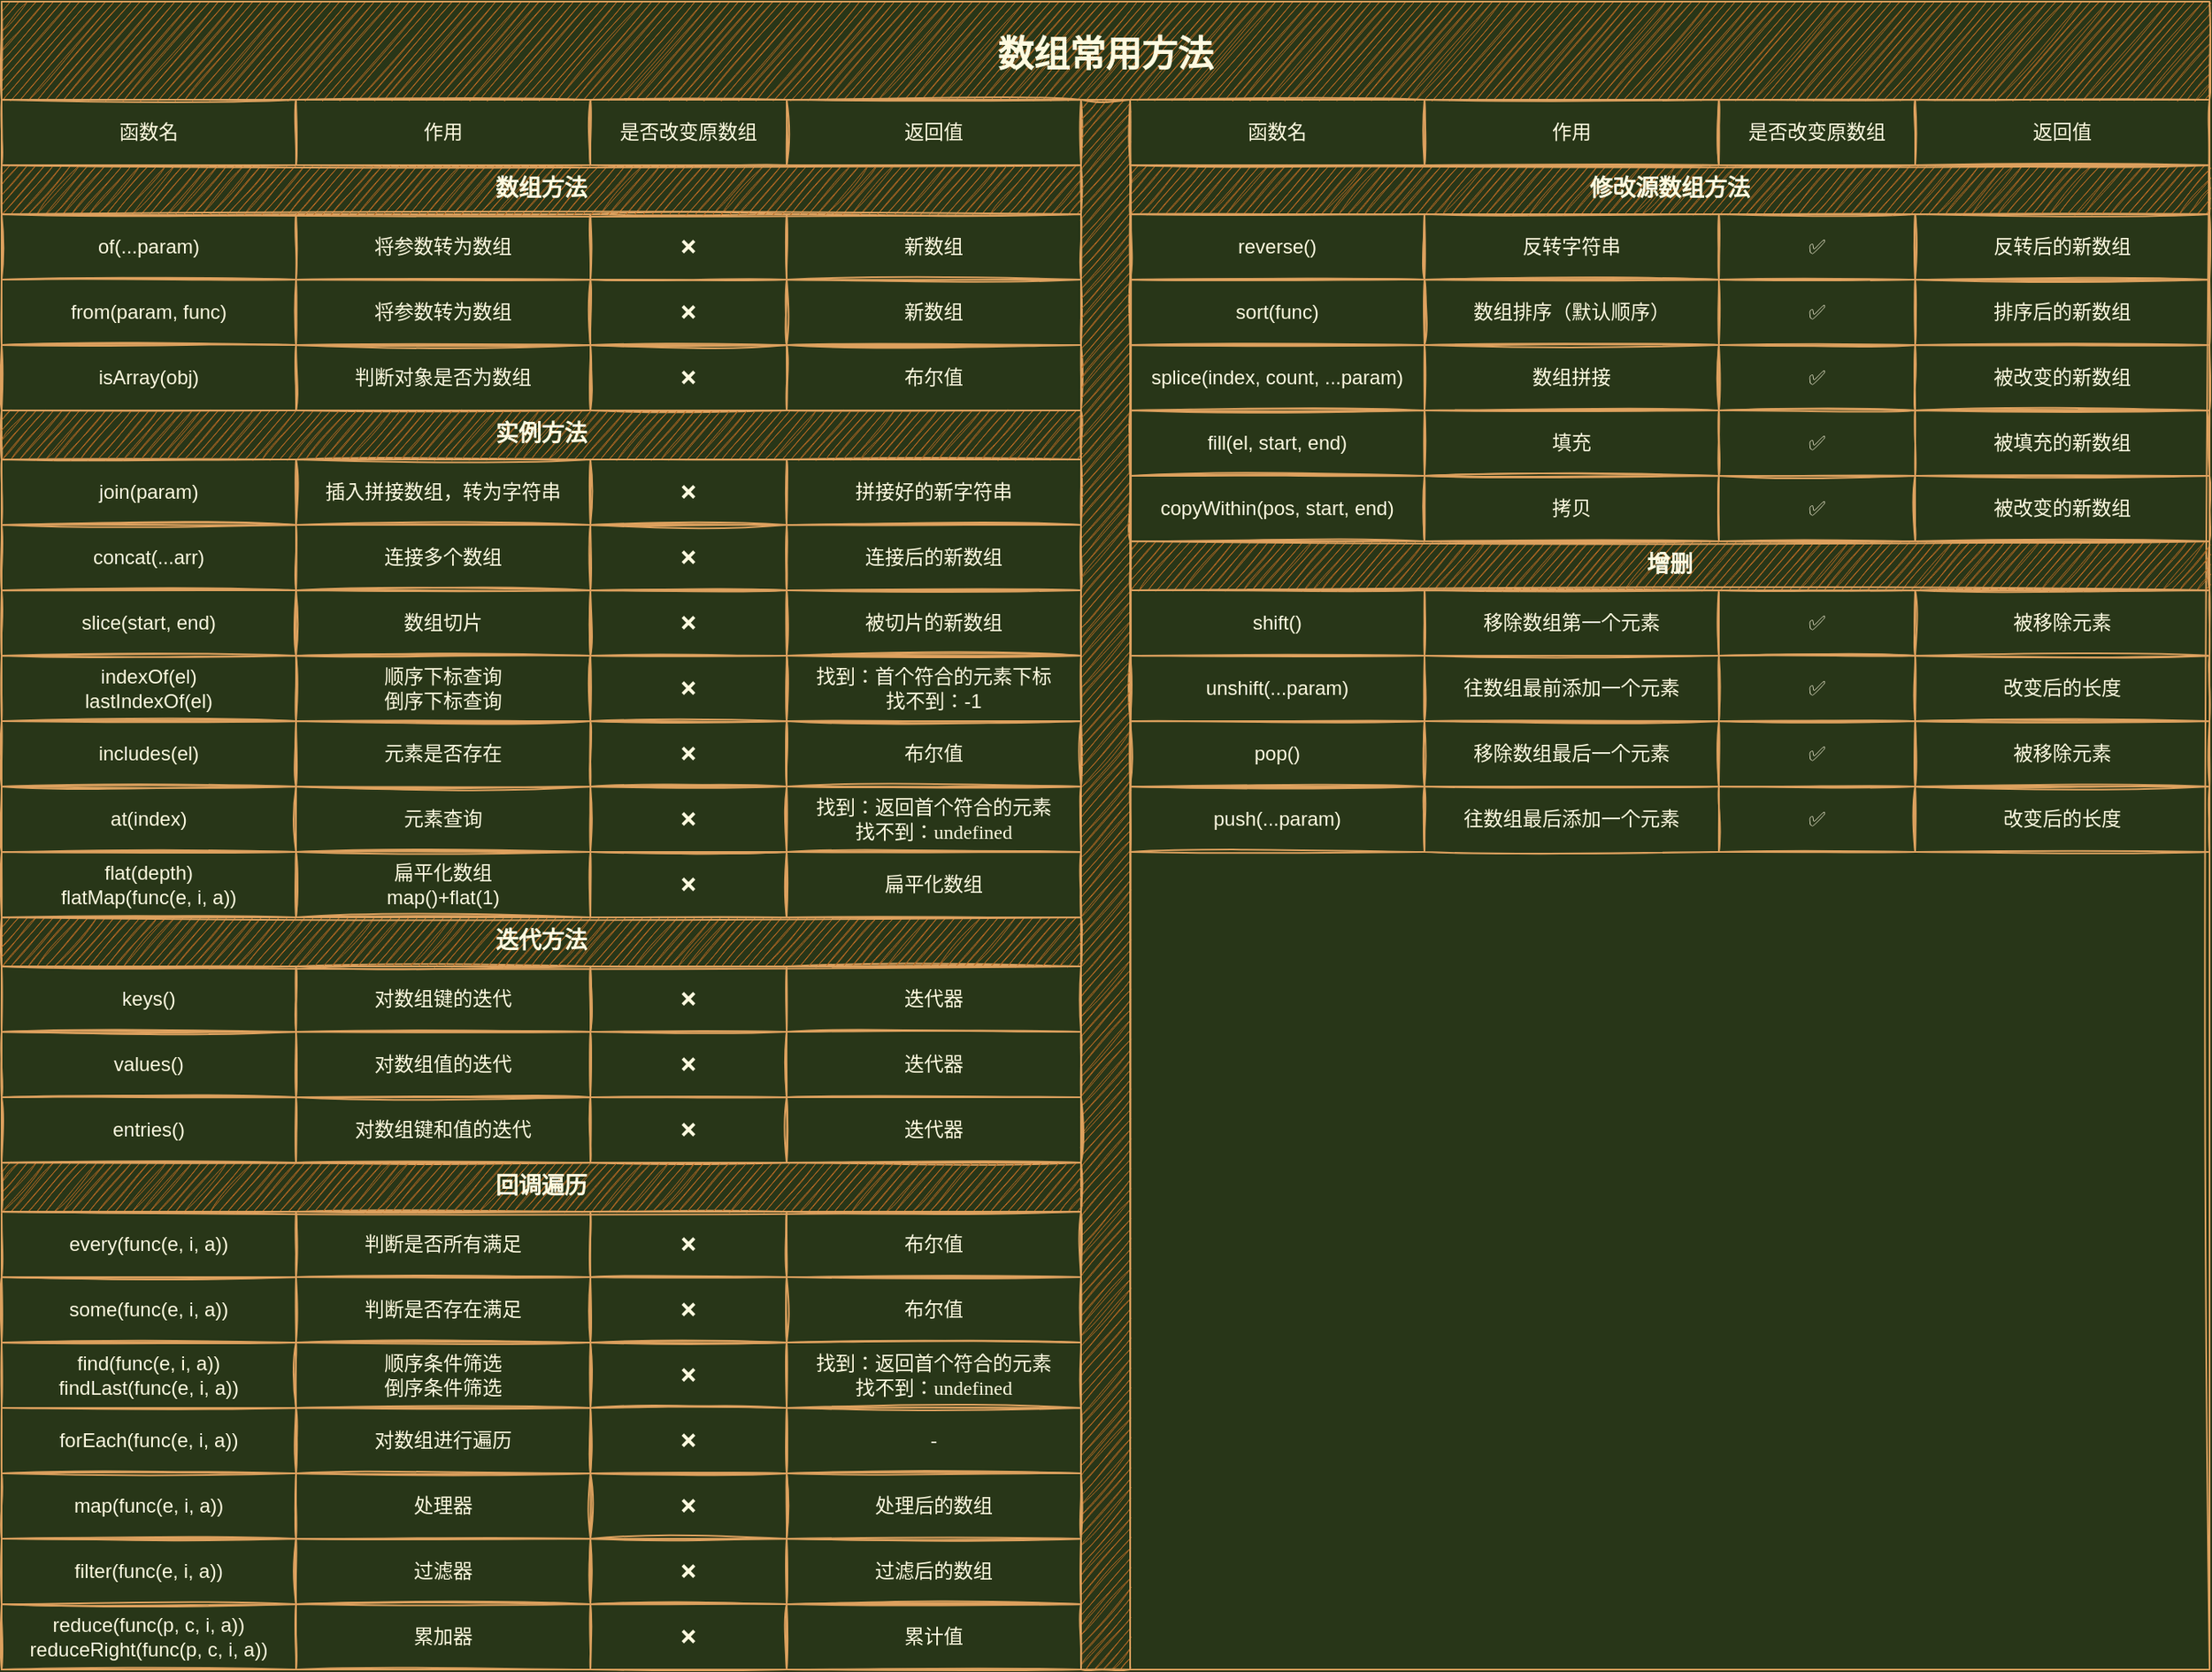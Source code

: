<mxfile version="18.0.1" type="device"><diagram id="ZGF-oAvqje-_yl-oQf9u" name="第 1 页"><mxGraphModel dx="1160" dy="1019" grid="1" gridSize="10" guides="1" tooltips="1" connect="1" arrows="1" fold="1" page="0" pageScale="1" pageWidth="1600" pageHeight="900" background="#283618" math="0" shadow="0"><root><mxCell id="0"/><mxCell id="1" parent="0"/><mxCell id="4kA6E6RUVgGiWY6xoJ9o-7" value="数组常用方法" style="swimlane;startSize=60;sketch=1;glass=0;fillColor=#BC6C25;strokeColor=#DDA15E;fontSize=22;fontColor=#FEFAE0;" vertex="1" parent="1"><mxGeometry x="450" y="40" width="1350" height="1020" as="geometry"/></mxCell><mxCell id="6k-gCXFxinXBlG8Ab65p-1" value="join(param)" style="rounded=0;whiteSpace=wrap;html=1;sketch=1;fontColor=#FEFAE0;strokeColor=#DDA15E;fillColor=none;" parent="4kA6E6RUVgGiWY6xoJ9o-7" vertex="1"><mxGeometry y="280" width="180" height="40" as="geometry"/></mxCell><mxCell id="6k-gCXFxinXBlG8Ab65p-2" value="concat(...arr)" style="rounded=0;whiteSpace=wrap;html=1;sketch=1;fontColor=#FEFAE0;strokeColor=#DDA15E;fillColor=none;" parent="4kA6E6RUVgGiWY6xoJ9o-7" vertex="1"><mxGeometry y="320" width="180" height="40" as="geometry"/></mxCell><mxCell id="6k-gCXFxinXBlG8Ab65p-3" value="reverse()" style="rounded=0;whiteSpace=wrap;html=1;sketch=1;fontColor=#FEFAE0;strokeColor=#DDA15E;fillColor=none;" parent="4kA6E6RUVgGiWY6xoJ9o-7" vertex="1"><mxGeometry x="690" y="130" width="180" height="40" as="geometry"/></mxCell><mxCell id="6k-gCXFxinXBlG8Ab65p-4" value="shift()" style="rounded=0;whiteSpace=wrap;html=1;sketch=1;fontColor=#FEFAE0;strokeColor=#DDA15E;fillColor=none;" parent="4kA6E6RUVgGiWY6xoJ9o-7" vertex="1"><mxGeometry x="690" y="360" width="180" height="40" as="geometry"/></mxCell><mxCell id="6k-gCXFxinXBlG8Ab65p-5" value="unshift(...param)" style="rounded=0;whiteSpace=wrap;html=1;sketch=1;fontColor=#FEFAE0;strokeColor=#DDA15E;fillColor=none;" parent="4kA6E6RUVgGiWY6xoJ9o-7" vertex="1"><mxGeometry x="690" y="400" width="180" height="40" as="geometry"/></mxCell><mxCell id="6k-gCXFxinXBlG8Ab65p-6" value="pop()" style="rounded=0;whiteSpace=wrap;html=1;sketch=1;fontColor=#FEFAE0;strokeColor=#DDA15E;fillColor=none;" parent="4kA6E6RUVgGiWY6xoJ9o-7" vertex="1"><mxGeometry x="690" y="440" width="180" height="40" as="geometry"/></mxCell><mxCell id="6k-gCXFxinXBlG8Ab65p-10" value="push(...param)" style="rounded=0;whiteSpace=wrap;html=1;sketch=1;fontColor=#FEFAE0;strokeColor=#DDA15E;fillColor=none;" parent="4kA6E6RUVgGiWY6xoJ9o-7" vertex="1"><mxGeometry x="690" y="480" width="180" height="40" as="geometry"/></mxCell><mxCell id="6k-gCXFxinXBlG8Ab65p-11" value="sort(func)" style="rounded=0;whiteSpace=wrap;html=1;sketch=1;fontColor=#FEFAE0;strokeColor=#DDA15E;fillColor=none;" parent="4kA6E6RUVgGiWY6xoJ9o-7" vertex="1"><mxGeometry x="690" y="170" width="180" height="40" as="geometry"/></mxCell><mxCell id="6k-gCXFxinXBlG8Ab65p-12" value="slice(start, end)" style="rounded=0;whiteSpace=wrap;html=1;sketch=1;fontColor=#FEFAE0;strokeColor=#DDA15E;fillColor=none;" parent="4kA6E6RUVgGiWY6xoJ9o-7" vertex="1"><mxGeometry y="360" width="180" height="40" as="geometry"/></mxCell><mxCell id="6k-gCXFxinXBlG8Ab65p-13" value="splice(index, count, ...param)" style="rounded=0;whiteSpace=wrap;html=1;sketch=1;fontColor=#FEFAE0;strokeColor=#DDA15E;fillColor=none;" parent="4kA6E6RUVgGiWY6xoJ9o-7" vertex="1"><mxGeometry x="690" y="210" width="180" height="40" as="geometry"/></mxCell><mxCell id="6k-gCXFxinXBlG8Ab65p-14" value="indexOf(el)&lt;br&gt;lastIndexOf(el)" style="rounded=0;whiteSpace=wrap;html=1;sketch=1;fontColor=#FEFAE0;strokeColor=#DDA15E;fillColor=none;" parent="4kA6E6RUVgGiWY6xoJ9o-7" vertex="1"><mxGeometry y="400" width="180" height="40" as="geometry"/></mxCell><mxCell id="6k-gCXFxinXBlG8Ab65p-15" value="includes(el)" style="rounded=0;whiteSpace=wrap;html=1;sketch=1;fontColor=#FEFAE0;strokeColor=#DDA15E;fillColor=none;" parent="4kA6E6RUVgGiWY6xoJ9o-7" vertex="1"><mxGeometry y="440" width="180" height="40" as="geometry"/></mxCell><mxCell id="6k-gCXFxinXBlG8Ab65p-16" value="插入拼接数组，转为字符串" style="rounded=0;whiteSpace=wrap;html=1;sketch=1;fontColor=#FEFAE0;strokeColor=#DDA15E;fillColor=none;" parent="4kA6E6RUVgGiWY6xoJ9o-7" vertex="1"><mxGeometry x="180" y="280" width="180" height="40" as="geometry"/></mxCell><mxCell id="6k-gCXFxinXBlG8Ab65p-17" value="移除数组第一个元素" style="rounded=0;whiteSpace=wrap;html=1;sketch=1;fontColor=#FEFAE0;strokeColor=#DDA15E;fillColor=none;" parent="4kA6E6RUVgGiWY6xoJ9o-7" vertex="1"><mxGeometry x="870" y="360" width="180" height="40" as="geometry"/></mxCell><mxCell id="6k-gCXFxinXBlG8Ab65p-18" value="往数组最前添加一个元素" style="rounded=0;whiteSpace=wrap;html=1;sketch=1;fontColor=#FEFAE0;strokeColor=#DDA15E;fillColor=none;" parent="4kA6E6RUVgGiWY6xoJ9o-7" vertex="1"><mxGeometry x="870" y="400" width="180" height="40" as="geometry"/></mxCell><mxCell id="6k-gCXFxinXBlG8Ab65p-19" value="移除数组最后一个元素" style="rounded=0;whiteSpace=wrap;html=1;sketch=1;fontColor=#FEFAE0;strokeColor=#DDA15E;fillColor=none;" parent="4kA6E6RUVgGiWY6xoJ9o-7" vertex="1"><mxGeometry x="870" y="440" width="180" height="40" as="geometry"/></mxCell><mxCell id="6k-gCXFxinXBlG8Ab65p-20" value="往数组最后添加一个元素" style="rounded=0;whiteSpace=wrap;html=1;sketch=1;fontColor=#FEFAE0;strokeColor=#DDA15E;fillColor=none;" parent="4kA6E6RUVgGiWY6xoJ9o-7" vertex="1"><mxGeometry x="870" y="480" width="180" height="40" as="geometry"/></mxCell><mxCell id="6k-gCXFxinXBlG8Ab65p-21" value="连接多个数组" style="rounded=0;whiteSpace=wrap;html=1;sketch=1;fontColor=#FEFAE0;strokeColor=#DDA15E;fillColor=none;" parent="4kA6E6RUVgGiWY6xoJ9o-7" vertex="1"><mxGeometry x="180" y="320" width="180" height="40" as="geometry"/></mxCell><mxCell id="6k-gCXFxinXBlG8Ab65p-22" value="&lt;span style=&quot;font-family: &amp;quot;Apple Color Emoji&amp;quot;, &amp;quot;Segoe UI Emoji&amp;quot;, NotoColorEmoji, &amp;quot;Noto Color Emoji&amp;quot;, &amp;quot;Segoe UI Symbol&amp;quot;, &amp;quot;Android Emoji&amp;quot;, EmojiSymbols; line-height: 1em; font-size: 1em;&quot; aria-label=&quot;❌&quot; role=&quot;image&quot;&gt;❌&lt;/span&gt;" style="rounded=0;whiteSpace=wrap;html=1;sketch=1;fontColor=#FEFAE0;strokeColor=#DDA15E;fillColor=none;" parent="4kA6E6RUVgGiWY6xoJ9o-7" vertex="1"><mxGeometry x="360" y="320" width="120" height="40" as="geometry"/></mxCell><mxCell id="6k-gCXFxinXBlG8Ab65p-23" value="&lt;span style=&quot;font-family: &amp;quot;Apple Color Emoji&amp;quot;, &amp;quot;Segoe UI Emoji&amp;quot;, NotoColorEmoji, &amp;quot;Noto Color Emoji&amp;quot;, &amp;quot;Segoe UI Symbol&amp;quot;, &amp;quot;Android Emoji&amp;quot;, EmojiSymbols;&quot;&gt;✅&lt;/span&gt;" style="rounded=0;whiteSpace=wrap;html=1;sketch=1;fontColor=#FEFAE0;strokeColor=#DDA15E;fillColor=none;" parent="4kA6E6RUVgGiWY6xoJ9o-7" vertex="1"><mxGeometry x="1050" y="360" width="120" height="40" as="geometry"/></mxCell><mxCell id="6k-gCXFxinXBlG8Ab65p-25" value="&lt;span style=&quot;font-family: &amp;quot;Apple Color Emoji&amp;quot;, &amp;quot;Segoe UI Emoji&amp;quot;, NotoColorEmoji, &amp;quot;Noto Color Emoji&amp;quot;, &amp;quot;Segoe UI Symbol&amp;quot;, &amp;quot;Android Emoji&amp;quot;, EmojiSymbols;&quot;&gt;✅&lt;/span&gt;" style="rounded=0;whiteSpace=wrap;html=1;sketch=1;fontColor=#FEFAE0;strokeColor=#DDA15E;fillColor=none;" parent="4kA6E6RUVgGiWY6xoJ9o-7" vertex="1"><mxGeometry x="1050" y="400" width="120" height="40" as="geometry"/></mxCell><mxCell id="6k-gCXFxinXBlG8Ab65p-26" value="&lt;span style=&quot;font-family: &amp;quot;Apple Color Emoji&amp;quot;, &amp;quot;Segoe UI Emoji&amp;quot;, NotoColorEmoji, &amp;quot;Noto Color Emoji&amp;quot;, &amp;quot;Segoe UI Symbol&amp;quot;, &amp;quot;Android Emoji&amp;quot;, EmojiSymbols;&quot;&gt;✅&lt;/span&gt;" style="rounded=0;whiteSpace=wrap;html=1;sketch=1;fontColor=#FEFAE0;strokeColor=#DDA15E;fillColor=none;" parent="4kA6E6RUVgGiWY6xoJ9o-7" vertex="1"><mxGeometry x="1050" y="440" width="120" height="40" as="geometry"/></mxCell><mxCell id="6k-gCXFxinXBlG8Ab65p-27" value="&lt;span style=&quot;font-family: &amp;quot;Apple Color Emoji&amp;quot;, &amp;quot;Segoe UI Emoji&amp;quot;, NotoColorEmoji, &amp;quot;Noto Color Emoji&amp;quot;, &amp;quot;Segoe UI Symbol&amp;quot;, &amp;quot;Android Emoji&amp;quot;, EmojiSymbols;&quot;&gt;✅&lt;/span&gt;" style="rounded=0;whiteSpace=wrap;html=1;sketch=1;fontColor=#FEFAE0;strokeColor=#DDA15E;fillColor=none;" parent="4kA6E6RUVgGiWY6xoJ9o-7" vertex="1"><mxGeometry x="1050" y="480" width="120" height="40" as="geometry"/></mxCell><mxCell id="6k-gCXFxinXBlG8Ab65p-28" value="&lt;span style=&quot;font-family: &amp;quot;Apple Color Emoji&amp;quot;, &amp;quot;Segoe UI Emoji&amp;quot;, NotoColorEmoji, &amp;quot;Noto Color Emoji&amp;quot;, &amp;quot;Segoe UI Symbol&amp;quot;, &amp;quot;Android Emoji&amp;quot;, EmojiSymbols; line-height: 1em; font-size: 1em;&quot; aria-label=&quot;❌&quot; role=&quot;image&quot;&gt;连接后的新数组&lt;/span&gt;" style="rounded=0;whiteSpace=wrap;html=1;sketch=1;fontColor=#FEFAE0;strokeColor=#DDA15E;fillColor=none;" parent="4kA6E6RUVgGiWY6xoJ9o-7" vertex="1"><mxGeometry x="480" y="320" width="180" height="40" as="geometry"/></mxCell><mxCell id="6k-gCXFxinXBlG8Ab65p-29" value="&lt;span style=&quot;font-family: &amp;quot;Apple Color Emoji&amp;quot;, &amp;quot;Segoe UI Emoji&amp;quot;, NotoColorEmoji, &amp;quot;Noto Color Emoji&amp;quot;, &amp;quot;Segoe UI Symbol&amp;quot;, &amp;quot;Android Emoji&amp;quot;, EmojiSymbols; line-height: 1em; font-size: 1em;&quot; aria-label=&quot;❌&quot; role=&quot;image&quot;&gt;被移除元素&lt;/span&gt;" style="rounded=0;whiteSpace=wrap;html=1;sketch=1;fontColor=#FEFAE0;strokeColor=#DDA15E;fillColor=none;" parent="4kA6E6RUVgGiWY6xoJ9o-7" vertex="1"><mxGeometry x="1170" y="360" width="180" height="40" as="geometry"/></mxCell><mxCell id="6k-gCXFxinXBlG8Ab65p-30" value="&lt;span style=&quot;font-family: &amp;quot;Apple Color Emoji&amp;quot;, &amp;quot;Segoe UI Emoji&amp;quot;, NotoColorEmoji, &amp;quot;Noto Color Emoji&amp;quot;, &amp;quot;Segoe UI Symbol&amp;quot;, &amp;quot;Android Emoji&amp;quot;, EmojiSymbols; line-height: 1em; font-size: 1em;&quot; aria-label=&quot;❌&quot; role=&quot;image&quot;&gt;被移除元素&lt;/span&gt;" style="rounded=0;whiteSpace=wrap;html=1;sketch=1;fontColor=#FEFAE0;strokeColor=#DDA15E;fillColor=none;" parent="4kA6E6RUVgGiWY6xoJ9o-7" vertex="1"><mxGeometry x="1170" y="440" width="180" height="40" as="geometry"/></mxCell><mxCell id="6k-gCXFxinXBlG8Ab65p-31" value="&lt;span style=&quot;font-family: &amp;quot;Apple Color Emoji&amp;quot;, &amp;quot;Segoe UI Emoji&amp;quot;, NotoColorEmoji, &amp;quot;Noto Color Emoji&amp;quot;, &amp;quot;Segoe UI Symbol&amp;quot;, &amp;quot;Android Emoji&amp;quot;, EmojiSymbols;&quot;&gt;改变后的长度&lt;/span&gt;" style="rounded=0;whiteSpace=wrap;html=1;sketch=1;fontColor=#FEFAE0;strokeColor=#DDA15E;fillColor=none;" parent="4kA6E6RUVgGiWY6xoJ9o-7" vertex="1"><mxGeometry x="1170" y="400" width="180" height="40" as="geometry"/></mxCell><mxCell id="6k-gCXFxinXBlG8Ab65p-32" value="&lt;span style=&quot;font-family: &amp;quot;Apple Color Emoji&amp;quot;, &amp;quot;Segoe UI Emoji&amp;quot;, NotoColorEmoji, &amp;quot;Noto Color Emoji&amp;quot;, &amp;quot;Segoe UI Symbol&amp;quot;, &amp;quot;Android Emoji&amp;quot;, EmojiSymbols; line-height: 1em; font-size: 1em;&quot; aria-label=&quot;❌&quot; role=&quot;image&quot;&gt;改变后的长度&lt;/span&gt;" style="rounded=0;whiteSpace=wrap;html=1;sketch=1;fontColor=#FEFAE0;strokeColor=#DDA15E;fillColor=none;" parent="4kA6E6RUVgGiWY6xoJ9o-7" vertex="1"><mxGeometry x="1170" y="480" width="180" height="40" as="geometry"/></mxCell><mxCell id="6k-gCXFxinXBlG8Ab65p-33" value="&lt;span style=&quot;font-family: &amp;quot;Apple Color Emoji&amp;quot;, &amp;quot;Segoe UI Emoji&amp;quot;, NotoColorEmoji, &amp;quot;Noto Color Emoji&amp;quot;, &amp;quot;Segoe UI Symbol&amp;quot;, &amp;quot;Android Emoji&amp;quot;, EmojiSymbols; line-height: 1em; font-size: 1em;&quot; aria-label=&quot;❌&quot; role=&quot;image&quot;&gt;❌&lt;/span&gt;" style="rounded=0;whiteSpace=wrap;html=1;sketch=1;fontColor=#FEFAE0;strokeColor=#DDA15E;fillColor=none;" parent="4kA6E6RUVgGiWY6xoJ9o-7" vertex="1"><mxGeometry x="360" y="280" width="120" height="40" as="geometry"/></mxCell><mxCell id="6k-gCXFxinXBlG8Ab65p-34" value="&lt;span style=&quot;font-family: &amp;quot;Apple Color Emoji&amp;quot;, &amp;quot;Segoe UI Emoji&amp;quot;, NotoColorEmoji, &amp;quot;Noto Color Emoji&amp;quot;, &amp;quot;Segoe UI Symbol&amp;quot;, &amp;quot;Android Emoji&amp;quot;, EmojiSymbols; line-height: 1em; font-size: 1em;&quot; aria-label=&quot;❌&quot; role=&quot;image&quot;&gt;拼接好的新字符串&lt;/span&gt;" style="rounded=0;whiteSpace=wrap;html=1;sketch=1;fontColor=#FEFAE0;strokeColor=#DDA15E;fillColor=none;" parent="4kA6E6RUVgGiWY6xoJ9o-7" vertex="1"><mxGeometry x="480" y="280" width="180" height="40" as="geometry"/></mxCell><mxCell id="6k-gCXFxinXBlG8Ab65p-35" value="反转字符串" style="rounded=0;whiteSpace=wrap;html=1;sketch=1;fontColor=#FEFAE0;strokeColor=#DDA15E;fillColor=none;" parent="4kA6E6RUVgGiWY6xoJ9o-7" vertex="1"><mxGeometry x="870" y="130" width="180" height="40" as="geometry"/></mxCell><mxCell id="6k-gCXFxinXBlG8Ab65p-36" value="&lt;span style=&quot;font-family: &amp;quot;Apple Color Emoji&amp;quot;, &amp;quot;Segoe UI Emoji&amp;quot;, NotoColorEmoji, &amp;quot;Noto Color Emoji&amp;quot;, &amp;quot;Segoe UI Symbol&amp;quot;, &amp;quot;Android Emoji&amp;quot;, EmojiSymbols;&quot;&gt;✅&lt;/span&gt;" style="rounded=0;whiteSpace=wrap;html=1;sketch=1;fontColor=#FEFAE0;strokeColor=#DDA15E;fillColor=none;" parent="4kA6E6RUVgGiWY6xoJ9o-7" vertex="1"><mxGeometry x="1050" y="130" width="120" height="40" as="geometry"/></mxCell><mxCell id="6k-gCXFxinXBlG8Ab65p-37" value="&lt;span style=&quot;font-family: &amp;quot;Apple Color Emoji&amp;quot;, &amp;quot;Segoe UI Emoji&amp;quot;, NotoColorEmoji, &amp;quot;Noto Color Emoji&amp;quot;, &amp;quot;Segoe UI Symbol&amp;quot;, &amp;quot;Android Emoji&amp;quot;, EmojiSymbols; line-height: 1em; font-size: 1em;&quot; aria-label=&quot;❌&quot; role=&quot;image&quot;&gt;反转后的新数组&lt;/span&gt;" style="rounded=0;whiteSpace=wrap;html=1;sketch=1;fontColor=#FEFAE0;strokeColor=#DDA15E;fillColor=none;" parent="4kA6E6RUVgGiWY6xoJ9o-7" vertex="1"><mxGeometry x="1170" y="130" width="180" height="40" as="geometry"/></mxCell><mxCell id="6k-gCXFxinXBlG8Ab65p-38" value="数组排序（默认顺序）" style="rounded=0;whiteSpace=wrap;html=1;sketch=1;fontColor=#FEFAE0;strokeColor=#DDA15E;fillColor=none;" parent="4kA6E6RUVgGiWY6xoJ9o-7" vertex="1"><mxGeometry x="870" y="170" width="180" height="40" as="geometry"/></mxCell><mxCell id="6k-gCXFxinXBlG8Ab65p-39" value="&lt;span style=&quot;font-family: &amp;quot;Apple Color Emoji&amp;quot;, &amp;quot;Segoe UI Emoji&amp;quot;, NotoColorEmoji, &amp;quot;Noto Color Emoji&amp;quot;, &amp;quot;Segoe UI Symbol&amp;quot;, &amp;quot;Android Emoji&amp;quot;, EmojiSymbols;&quot;&gt;✅&lt;/span&gt;" style="rounded=0;whiteSpace=wrap;html=1;sketch=1;fontColor=#FEFAE0;strokeColor=#DDA15E;fillColor=none;" parent="4kA6E6RUVgGiWY6xoJ9o-7" vertex="1"><mxGeometry x="1050" y="170" width="120" height="40" as="geometry"/></mxCell><mxCell id="6k-gCXFxinXBlG8Ab65p-40" value="&lt;span style=&quot;font-family: &amp;quot;Apple Color Emoji&amp;quot;, &amp;quot;Segoe UI Emoji&amp;quot;, NotoColorEmoji, &amp;quot;Noto Color Emoji&amp;quot;, &amp;quot;Segoe UI Symbol&amp;quot;, &amp;quot;Android Emoji&amp;quot;, EmojiSymbols; line-height: 1em; font-size: 1em;&quot; aria-label=&quot;❌&quot; role=&quot;image&quot;&gt;排序后的新数组&lt;/span&gt;" style="rounded=0;whiteSpace=wrap;html=1;sketch=1;fontColor=#FEFAE0;strokeColor=#DDA15E;fillColor=none;" parent="4kA6E6RUVgGiWY6xoJ9o-7" vertex="1"><mxGeometry x="1170" y="170" width="180" height="40" as="geometry"/></mxCell><mxCell id="6k-gCXFxinXBlG8Ab65p-41" value="数组切片" style="rounded=0;whiteSpace=wrap;html=1;sketch=1;fontColor=#FEFAE0;strokeColor=#DDA15E;fillColor=none;" parent="4kA6E6RUVgGiWY6xoJ9o-7" vertex="1"><mxGeometry x="180" y="360" width="180" height="40" as="geometry"/></mxCell><mxCell id="6k-gCXFxinXBlG8Ab65p-42" value="数组拼接" style="rounded=0;whiteSpace=wrap;html=1;sketch=1;fontColor=#FEFAE0;strokeColor=#DDA15E;fillColor=none;" parent="4kA6E6RUVgGiWY6xoJ9o-7" vertex="1"><mxGeometry x="870" y="210" width="180" height="40" as="geometry"/></mxCell><mxCell id="6k-gCXFxinXBlG8Ab65p-43" value="顺序下标查询&lt;br&gt;倒序下标查询" style="rounded=0;whiteSpace=wrap;html=1;sketch=1;fontColor=#FEFAE0;strokeColor=#DDA15E;fillColor=none;" parent="4kA6E6RUVgGiWY6xoJ9o-7" vertex="1"><mxGeometry x="180" y="400" width="180" height="40" as="geometry"/></mxCell><mxCell id="6k-gCXFxinXBlG8Ab65p-44" value="元素是否存在" style="rounded=0;whiteSpace=wrap;html=1;sketch=1;fontColor=#FEFAE0;strokeColor=#DDA15E;fillColor=none;" parent="4kA6E6RUVgGiWY6xoJ9o-7" vertex="1"><mxGeometry x="180" y="440" width="180" height="40" as="geometry"/></mxCell><mxCell id="6k-gCXFxinXBlG8Ab65p-45" value="&lt;span style=&quot;font-family: &amp;quot;Apple Color Emoji&amp;quot;, &amp;quot;Segoe UI Emoji&amp;quot;, NotoColorEmoji, &amp;quot;Noto Color Emoji&amp;quot;, &amp;quot;Segoe UI Symbol&amp;quot;, &amp;quot;Android Emoji&amp;quot;, EmojiSymbols; line-height: 1em; font-size: 1em;&quot; aria-label=&quot;❌&quot; role=&quot;image&quot;&gt;❌&lt;/span&gt;" style="rounded=0;whiteSpace=wrap;html=1;sketch=1;fontColor=#FEFAE0;strokeColor=#DDA15E;fillColor=none;" parent="4kA6E6RUVgGiWY6xoJ9o-7" vertex="1"><mxGeometry x="360" y="400" width="120" height="40" as="geometry"/></mxCell><mxCell id="6k-gCXFxinXBlG8Ab65p-46" value="&lt;span style=&quot;font-family: &amp;quot;Apple Color Emoji&amp;quot;, &amp;quot;Segoe UI Emoji&amp;quot;, NotoColorEmoji, &amp;quot;Noto Color Emoji&amp;quot;, &amp;quot;Segoe UI Symbol&amp;quot;, &amp;quot;Android Emoji&amp;quot;, EmojiSymbols; line-height: 1em; font-size: 1em;&quot; aria-label=&quot;❌&quot; role=&quot;image&quot;&gt;❌&lt;/span&gt;" style="rounded=0;whiteSpace=wrap;html=1;sketch=1;fontColor=#FEFAE0;strokeColor=#DDA15E;fillColor=none;" parent="4kA6E6RUVgGiWY6xoJ9o-7" vertex="1"><mxGeometry x="360" y="440" width="120" height="40" as="geometry"/></mxCell><mxCell id="6k-gCXFxinXBlG8Ab65p-47" value="&lt;span style=&quot;font-family: &amp;quot;Apple Color Emoji&amp;quot;, &amp;quot;Segoe UI Emoji&amp;quot;, NotoColorEmoji, &amp;quot;Noto Color Emoji&amp;quot;, &amp;quot;Segoe UI Symbol&amp;quot;, &amp;quot;Android Emoji&amp;quot;, EmojiSymbols; line-height: 1em; font-size: 1em;&quot; aria-label=&quot;❌&quot; role=&quot;image&quot;&gt;❌&lt;/span&gt;" style="rounded=0;whiteSpace=wrap;html=1;sketch=1;fontColor=#FEFAE0;strokeColor=#DDA15E;fillColor=none;" parent="4kA6E6RUVgGiWY6xoJ9o-7" vertex="1"><mxGeometry x="360" y="360" width="120" height="40" as="geometry"/></mxCell><mxCell id="6k-gCXFxinXBlG8Ab65p-48" value="&lt;font face=&quot;Apple Color Emoji, Segoe UI Emoji, NotoColorEmoji, Noto Color Emoji, Segoe UI Symbol, Android Emoji, EmojiSymbols&quot;&gt;被切片的新数组&lt;/font&gt;" style="rounded=0;whiteSpace=wrap;html=1;sketch=1;fontColor=#FEFAE0;strokeColor=#DDA15E;fillColor=none;" parent="4kA6E6RUVgGiWY6xoJ9o-7" vertex="1"><mxGeometry x="480" y="360" width="180" height="40" as="geometry"/></mxCell><mxCell id="6k-gCXFxinXBlG8Ab65p-49" value="&lt;span style=&quot;font-family: &amp;quot;Apple Color Emoji&amp;quot;, &amp;quot;Segoe UI Emoji&amp;quot;, NotoColorEmoji, &amp;quot;Noto Color Emoji&amp;quot;, &amp;quot;Segoe UI Symbol&amp;quot;, &amp;quot;Android Emoji&amp;quot;, EmojiSymbols;&quot;&gt;✅&lt;/span&gt;" style="rounded=0;whiteSpace=wrap;html=1;sketch=1;fontColor=#FEFAE0;strokeColor=#DDA15E;fillColor=none;" parent="4kA6E6RUVgGiWY6xoJ9o-7" vertex="1"><mxGeometry x="1050" y="210" width="120" height="40" as="geometry"/></mxCell><mxCell id="6k-gCXFxinXBlG8Ab65p-50" value="&lt;font face=&quot;Apple Color Emoji, Segoe UI Emoji, NotoColorEmoji, Noto Color Emoji, Segoe UI Symbol, Android Emoji, EmojiSymbols&quot;&gt;被改变的新数组&lt;/font&gt;" style="rounded=0;whiteSpace=wrap;html=1;sketch=1;fontColor=#FEFAE0;strokeColor=#DDA15E;fillColor=none;" parent="4kA6E6RUVgGiWY6xoJ9o-7" vertex="1"><mxGeometry x="1170" y="210" width="180" height="40" as="geometry"/></mxCell><mxCell id="6k-gCXFxinXBlG8Ab65p-51" value="&lt;font face=&quot;Apple Color Emoji, Segoe UI Emoji, NotoColorEmoji, Noto Color Emoji, Segoe UI Symbol, Android Emoji, EmojiSymbols&quot;&gt;找到：首个符合的元素下标&lt;br&gt;找不到：&lt;/font&gt;-1&lt;font face=&quot;Apple Color Emoji, Segoe UI Emoji, NotoColorEmoji, Noto Color Emoji, Segoe UI Symbol, Android Emoji, EmojiSymbols&quot;&gt;&lt;br&gt;&lt;/font&gt;" style="rounded=0;whiteSpace=wrap;html=1;sketch=1;fontColor=#FEFAE0;strokeColor=#DDA15E;fillColor=none;" parent="4kA6E6RUVgGiWY6xoJ9o-7" vertex="1"><mxGeometry x="480" y="400" width="180" height="40" as="geometry"/></mxCell><mxCell id="6k-gCXFxinXBlG8Ab65p-52" value="&lt;font face=&quot;Apple Color Emoji, Segoe UI Emoji, NotoColorEmoji, Noto Color Emoji, Segoe UI Symbol, Android Emoji, EmojiSymbols&quot;&gt;布尔值&lt;/font&gt;" style="rounded=0;whiteSpace=wrap;html=1;sketch=1;fontColor=#FEFAE0;strokeColor=#DDA15E;fillColor=none;" parent="4kA6E6RUVgGiWY6xoJ9o-7" vertex="1"><mxGeometry x="480" y="440" width="180" height="40" as="geometry"/></mxCell><mxCell id="6k-gCXFxinXBlG8Ab65p-53" value="函数名" style="rounded=0;whiteSpace=wrap;html=1;sketch=1;fontColor=#FEFAE0;strokeColor=#DDA15E;fillColor=none;" parent="4kA6E6RUVgGiWY6xoJ9o-7" vertex="1"><mxGeometry y="60" width="180" height="40" as="geometry"/></mxCell><mxCell id="6k-gCXFxinXBlG8Ab65p-54" value="作用" style="rounded=0;whiteSpace=wrap;html=1;sketch=1;fontColor=#FEFAE0;strokeColor=#DDA15E;fillColor=none;" parent="4kA6E6RUVgGiWY6xoJ9o-7" vertex="1"><mxGeometry x="180" y="60" width="180" height="40" as="geometry"/></mxCell><mxCell id="6k-gCXFxinXBlG8Ab65p-55" value="&lt;span style=&quot;font-family: &amp;quot;Apple Color Emoji&amp;quot;, &amp;quot;Segoe UI Emoji&amp;quot;, NotoColorEmoji, &amp;quot;Noto Color Emoji&amp;quot;, &amp;quot;Segoe UI Symbol&amp;quot;, &amp;quot;Android Emoji&amp;quot;, EmojiSymbols; line-height: 1em; font-size: 1em;&quot; aria-label=&quot;❌&quot; role=&quot;image&quot;&gt;是否改变原数组&lt;/span&gt;" style="rounded=0;whiteSpace=wrap;html=1;sketch=1;fontColor=#FEFAE0;strokeColor=#DDA15E;fillColor=none;" parent="4kA6E6RUVgGiWY6xoJ9o-7" vertex="1"><mxGeometry x="360" y="60" width="120" height="40" as="geometry"/></mxCell><mxCell id="6k-gCXFxinXBlG8Ab65p-56" value="&lt;span style=&quot;font-family: &amp;quot;Apple Color Emoji&amp;quot;, &amp;quot;Segoe UI Emoji&amp;quot;, NotoColorEmoji, &amp;quot;Noto Color Emoji&amp;quot;, &amp;quot;Segoe UI Symbol&amp;quot;, &amp;quot;Android Emoji&amp;quot;, EmojiSymbols; line-height: 1em; font-size: 1em;&quot; aria-label=&quot;❌&quot; role=&quot;image&quot;&gt;返回值&lt;/span&gt;" style="rounded=0;whiteSpace=wrap;html=1;sketch=1;fontColor=#FEFAE0;strokeColor=#DDA15E;fillColor=none;fillStyle=dashed;" parent="4kA6E6RUVgGiWY6xoJ9o-7" vertex="1"><mxGeometry x="480" y="60" width="180" height="40" as="geometry"/></mxCell><mxCell id="6k-gCXFxinXBlG8Ab65p-62" value="fill(el, start, end)" style="rounded=0;whiteSpace=wrap;html=1;sketch=1;fontColor=#FEFAE0;strokeColor=#DDA15E;fillColor=none;" parent="4kA6E6RUVgGiWY6xoJ9o-7" vertex="1"><mxGeometry x="690" y="250" width="180" height="40" as="geometry"/></mxCell><mxCell id="6k-gCXFxinXBlG8Ab65p-63" value="填充" style="rounded=0;whiteSpace=wrap;html=1;sketch=1;fontColor=#FEFAE0;strokeColor=#DDA15E;fillColor=none;" parent="4kA6E6RUVgGiWY6xoJ9o-7" vertex="1"><mxGeometry x="870" y="250" width="180" height="40" as="geometry"/></mxCell><mxCell id="6k-gCXFxinXBlG8Ab65p-64" value="&lt;span style=&quot;font-family: &amp;quot;Apple Color Emoji&amp;quot;, &amp;quot;Segoe UI Emoji&amp;quot;, NotoColorEmoji, &amp;quot;Noto Color Emoji&amp;quot;, &amp;quot;Segoe UI Symbol&amp;quot;, &amp;quot;Android Emoji&amp;quot;, EmojiSymbols;&quot;&gt;✅&lt;/span&gt;" style="rounded=0;whiteSpace=wrap;html=1;sketch=1;fontColor=#FEFAE0;strokeColor=#DDA15E;fillColor=none;" parent="4kA6E6RUVgGiWY6xoJ9o-7" vertex="1"><mxGeometry x="1050" y="250" width="120" height="40" as="geometry"/></mxCell><mxCell id="6k-gCXFxinXBlG8Ab65p-65" value="&lt;font face=&quot;Apple Color Emoji, Segoe UI Emoji, NotoColorEmoji, Noto Color Emoji, Segoe UI Symbol, Android Emoji, EmojiSymbols&quot;&gt;被填充的新数组&lt;/font&gt;" style="rounded=0;whiteSpace=wrap;html=1;sketch=1;fontColor=#FEFAE0;strokeColor=#DDA15E;fillColor=none;" parent="4kA6E6RUVgGiWY6xoJ9o-7" vertex="1"><mxGeometry x="1170" y="250" width="180" height="40" as="geometry"/></mxCell><mxCell id="Ot2j4TOZWxriA3DN8Fwp-9" value="at(index)" style="rounded=0;whiteSpace=wrap;html=1;sketch=1;fontColor=#FEFAE0;strokeColor=#DDA15E;fillColor=none;" parent="4kA6E6RUVgGiWY6xoJ9o-7" vertex="1"><mxGeometry y="480" width="180" height="40" as="geometry"/></mxCell><mxCell id="Ot2j4TOZWxriA3DN8Fwp-10" value="元素查询" style="rounded=0;whiteSpace=wrap;html=1;sketch=1;fontColor=#FEFAE0;strokeColor=#DDA15E;fillColor=none;" parent="4kA6E6RUVgGiWY6xoJ9o-7" vertex="1"><mxGeometry x="180" y="480" width="180" height="40" as="geometry"/></mxCell><mxCell id="Ot2j4TOZWxriA3DN8Fwp-11" value="&lt;span style=&quot;font-family: &amp;quot;Apple Color Emoji&amp;quot;, &amp;quot;Segoe UI Emoji&amp;quot;, NotoColorEmoji, &amp;quot;Noto Color Emoji&amp;quot;, &amp;quot;Segoe UI Symbol&amp;quot;, &amp;quot;Android Emoji&amp;quot;, EmojiSymbols; line-height: 1em; font-size: 1em;&quot; aria-label=&quot;❌&quot; role=&quot;image&quot;&gt;❌&lt;/span&gt;" style="rounded=0;whiteSpace=wrap;html=1;sketch=1;fontColor=#FEFAE0;strokeColor=#DDA15E;fillColor=none;" parent="4kA6E6RUVgGiWY6xoJ9o-7" vertex="1"><mxGeometry x="360" y="480" width="120" height="40" as="geometry"/></mxCell><mxCell id="Ot2j4TOZWxriA3DN8Fwp-12" value="&lt;font face=&quot;Apple Color Emoji, Segoe UI Emoji, NotoColorEmoji, Noto Color Emoji, Segoe UI Symbol, Android Emoji, EmojiSymbols&quot;&gt;找到：返回首个符合的元素&lt;br&gt;找不到：undefined&lt;br&gt;&lt;/font&gt;" style="rounded=0;whiteSpace=wrap;html=1;sketch=1;fontColor=#FEFAE0;strokeColor=#DDA15E;fillColor=none;" parent="4kA6E6RUVgGiWY6xoJ9o-7" vertex="1"><mxGeometry x="480" y="480" width="180" height="40" as="geometry"/></mxCell><mxCell id="uPVE3GqU-h8iLWiB5snj-1" value="&lt;font size=&quot;1&quot; face=&quot;Apple Color Emoji, Segoe UI Emoji, NotoColorEmoji, Noto Color Emoji, Segoe UI Symbol, Android Emoji, EmojiSymbols&quot;&gt;&lt;b style=&quot;font-size: 14px;&quot;&gt;增删&lt;/b&gt;&lt;/font&gt;" style="rounded=0;whiteSpace=wrap;html=1;sketch=1;fontColor=#FEFAE0;strokeColor=#DDA15E;fillColor=#BC6C25;fillStyle=auto;" parent="4kA6E6RUVgGiWY6xoJ9o-7" vertex="1"><mxGeometry x="690" y="330" width="660" height="30" as="geometry"/></mxCell><mxCell id="uPVE3GqU-h8iLWiB5snj-2" value="of(...param)" style="rounded=0;whiteSpace=wrap;html=1;sketch=1;fontColor=#FEFAE0;strokeColor=#DDA15E;fillColor=none;" parent="4kA6E6RUVgGiWY6xoJ9o-7" vertex="1"><mxGeometry y="130" width="180" height="40" as="geometry"/></mxCell><mxCell id="uPVE3GqU-h8iLWiB5snj-3" value="from(param, func)" style="rounded=0;whiteSpace=wrap;html=1;sketch=1;fontColor=#FEFAE0;strokeColor=#DDA15E;fillColor=none;" parent="4kA6E6RUVgGiWY6xoJ9o-7" vertex="1"><mxGeometry y="170" width="180" height="40" as="geometry"/></mxCell><mxCell id="uPVE3GqU-h8iLWiB5snj-4" value="isArray(obj)" style="rounded=0;whiteSpace=wrap;html=1;sketch=1;fontColor=#FEFAE0;strokeColor=#DDA15E;fillColor=none;" parent="4kA6E6RUVgGiWY6xoJ9o-7" vertex="1"><mxGeometry y="210" width="180" height="40" as="geometry"/></mxCell><mxCell id="uPVE3GqU-h8iLWiB5snj-5" value="将参数转为数组" style="rounded=0;whiteSpace=wrap;html=1;sketch=1;fontColor=#FEFAE0;strokeColor=#DDA15E;fillColor=none;" parent="4kA6E6RUVgGiWY6xoJ9o-7" vertex="1"><mxGeometry x="180" y="130" width="180" height="40" as="geometry"/></mxCell><mxCell id="uPVE3GqU-h8iLWiB5snj-6" value="将参数转为数组" style="rounded=0;whiteSpace=wrap;html=1;sketch=1;fontColor=#FEFAE0;strokeColor=#DDA15E;fillColor=none;" parent="4kA6E6RUVgGiWY6xoJ9o-7" vertex="1"><mxGeometry x="180" y="170" width="180" height="40" as="geometry"/></mxCell><mxCell id="uPVE3GqU-h8iLWiB5snj-7" value="判断对象是否为数组" style="rounded=0;whiteSpace=wrap;html=1;sketch=1;fontColor=#FEFAE0;strokeColor=#DDA15E;fillColor=none;" parent="4kA6E6RUVgGiWY6xoJ9o-7" vertex="1"><mxGeometry x="180" y="210" width="180" height="40" as="geometry"/></mxCell><mxCell id="uPVE3GqU-h8iLWiB5snj-8" value="&lt;span style=&quot;font-family: &amp;quot;Apple Color Emoji&amp;quot;, &amp;quot;Segoe UI Emoji&amp;quot;, NotoColorEmoji, &amp;quot;Noto Color Emoji&amp;quot;, &amp;quot;Segoe UI Symbol&amp;quot;, &amp;quot;Android Emoji&amp;quot;, EmojiSymbols;&quot;&gt;❌&lt;/span&gt;" style="rounded=0;whiteSpace=wrap;html=1;sketch=1;fontColor=#FEFAE0;strokeColor=#DDA15E;fillColor=none;" parent="4kA6E6RUVgGiWY6xoJ9o-7" vertex="1"><mxGeometry x="360" y="130" width="120" height="40" as="geometry"/></mxCell><mxCell id="uPVE3GqU-h8iLWiB5snj-9" value="&lt;span style=&quot;font-family: &amp;quot;Apple Color Emoji&amp;quot;, &amp;quot;Segoe UI Emoji&amp;quot;, NotoColorEmoji, &amp;quot;Noto Color Emoji&amp;quot;, &amp;quot;Segoe UI Symbol&amp;quot;, &amp;quot;Android Emoji&amp;quot;, EmojiSymbols;&quot;&gt;❌&lt;/span&gt;" style="rounded=0;whiteSpace=wrap;html=1;sketch=1;fontColor=#FEFAE0;strokeColor=#DDA15E;fillColor=none;" parent="4kA6E6RUVgGiWY6xoJ9o-7" vertex="1"><mxGeometry x="360" y="170" width="120" height="40" as="geometry"/></mxCell><mxCell id="uPVE3GqU-h8iLWiB5snj-10" value="&lt;span style=&quot;font-family: &amp;quot;Apple Color Emoji&amp;quot;, &amp;quot;Segoe UI Emoji&amp;quot;, NotoColorEmoji, &amp;quot;Noto Color Emoji&amp;quot;, &amp;quot;Segoe UI Symbol&amp;quot;, &amp;quot;Android Emoji&amp;quot;, EmojiSymbols;&quot;&gt;❌&lt;/span&gt;" style="rounded=0;whiteSpace=wrap;html=1;sketch=1;fontColor=#FEFAE0;strokeColor=#DDA15E;fillColor=none;" parent="4kA6E6RUVgGiWY6xoJ9o-7" vertex="1"><mxGeometry x="360" y="210" width="120" height="40" as="geometry"/></mxCell><mxCell id="uPVE3GqU-h8iLWiB5snj-11" value="&lt;span style=&quot;font-family: &amp;quot;Apple Color Emoji&amp;quot;, &amp;quot;Segoe UI Emoji&amp;quot;, NotoColorEmoji, &amp;quot;Noto Color Emoji&amp;quot;, &amp;quot;Segoe UI Symbol&amp;quot;, &amp;quot;Android Emoji&amp;quot;, EmojiSymbols; line-height: 1em; font-size: 1em;&quot; aria-label=&quot;❌&quot; role=&quot;image&quot;&gt;新数组&lt;/span&gt;" style="rounded=0;whiteSpace=wrap;html=1;sketch=1;fontColor=#FEFAE0;strokeColor=#DDA15E;fillColor=none;" parent="4kA6E6RUVgGiWY6xoJ9o-7" vertex="1"><mxGeometry x="480" y="130" width="180" height="40" as="geometry"/></mxCell><mxCell id="uPVE3GqU-h8iLWiB5snj-12" value="&lt;span style=&quot;font-family: &amp;quot;Apple Color Emoji&amp;quot;, &amp;quot;Segoe UI Emoji&amp;quot;, NotoColorEmoji, &amp;quot;Noto Color Emoji&amp;quot;, &amp;quot;Segoe UI Symbol&amp;quot;, &amp;quot;Android Emoji&amp;quot;, EmojiSymbols; line-height: 1em; font-size: 1em;&quot; aria-label=&quot;❌&quot; role=&quot;image&quot;&gt;布尔值&lt;/span&gt;" style="rounded=0;whiteSpace=wrap;html=1;sketch=1;fontColor=#FEFAE0;strokeColor=#DDA15E;fillColor=none;" parent="4kA6E6RUVgGiWY6xoJ9o-7" vertex="1"><mxGeometry x="480" y="210" width="180" height="40" as="geometry"/></mxCell><mxCell id="uPVE3GqU-h8iLWiB5snj-13" value="&lt;span style=&quot;font-family: &amp;quot;Apple Color Emoji&amp;quot;, &amp;quot;Segoe UI Emoji&amp;quot;, NotoColorEmoji, &amp;quot;Noto Color Emoji&amp;quot;, &amp;quot;Segoe UI Symbol&amp;quot;, &amp;quot;Android Emoji&amp;quot;, EmojiSymbols;&quot;&gt;新数组&lt;/span&gt;" style="rounded=0;whiteSpace=wrap;html=1;sketch=1;fontColor=#FEFAE0;strokeColor=#DDA15E;fillColor=none;" parent="4kA6E6RUVgGiWY6xoJ9o-7" vertex="1"><mxGeometry x="480" y="170" width="180" height="40" as="geometry"/></mxCell><mxCell id="uPVE3GqU-h8iLWiB5snj-14" value="&lt;font size=&quot;1&quot; face=&quot;Apple Color Emoji, Segoe UI Emoji, NotoColorEmoji, Noto Color Emoji, Segoe UI Symbol, Android Emoji, EmojiSymbols&quot;&gt;&lt;b style=&quot;font-size: 14px;&quot;&gt;数组方法&lt;/b&gt;&lt;/font&gt;" style="rounded=0;whiteSpace=wrap;html=1;sketch=1;fontColor=#FEFAE0;strokeColor=#DDA15E;fillColor=#BC6C25;fillStyle=auto;" parent="4kA6E6RUVgGiWY6xoJ9o-7" vertex="1"><mxGeometry y="100" width="660" height="30" as="geometry"/></mxCell><mxCell id="uPVE3GqU-h8iLWiB5snj-29" value="&lt;font size=&quot;1&quot; face=&quot;Apple Color Emoji, Segoe UI Emoji, NotoColorEmoji, Noto Color Emoji, Segoe UI Symbol, Android Emoji, EmojiSymbols&quot;&gt;&lt;b style=&quot;font-size: 14px;&quot;&gt;修改源数组方法&lt;/b&gt;&lt;/font&gt;" style="rounded=0;whiteSpace=wrap;html=1;sketch=1;fontColor=#FEFAE0;strokeColor=#DDA15E;fillColor=#BC6C25;fillStyle=auto;" parent="4kA6E6RUVgGiWY6xoJ9o-7" vertex="1"><mxGeometry x="690" y="100" width="660" height="30" as="geometry"/></mxCell><mxCell id="uPVE3GqU-h8iLWiB5snj-30" value="copyWithin(pos, start, end)" style="rounded=0;whiteSpace=wrap;html=1;sketch=1;fontColor=#FEFAE0;strokeColor=#DDA15E;fillColor=none;" parent="4kA6E6RUVgGiWY6xoJ9o-7" vertex="1"><mxGeometry x="690" y="290" width="180" height="40" as="geometry"/></mxCell><mxCell id="uPVE3GqU-h8iLWiB5snj-31" value="拷贝" style="rounded=0;whiteSpace=wrap;html=1;sketch=1;fontColor=#FEFAE0;strokeColor=#DDA15E;fillColor=none;" parent="4kA6E6RUVgGiWY6xoJ9o-7" vertex="1"><mxGeometry x="870" y="290" width="180" height="40" as="geometry"/></mxCell><mxCell id="uPVE3GqU-h8iLWiB5snj-32" value="&lt;span style=&quot;font-family: &amp;quot;Apple Color Emoji&amp;quot;, &amp;quot;Segoe UI Emoji&amp;quot;, NotoColorEmoji, &amp;quot;Noto Color Emoji&amp;quot;, &amp;quot;Segoe UI Symbol&amp;quot;, &amp;quot;Android Emoji&amp;quot;, EmojiSymbols;&quot;&gt;✅&lt;/span&gt;" style="rounded=0;whiteSpace=wrap;html=1;sketch=1;fontColor=#FEFAE0;strokeColor=#DDA15E;fillColor=none;" parent="4kA6E6RUVgGiWY6xoJ9o-7" vertex="1"><mxGeometry x="1050" y="290" width="120" height="40" as="geometry"/></mxCell><mxCell id="uPVE3GqU-h8iLWiB5snj-33" value="&lt;font face=&quot;Apple Color Emoji, Segoe UI Emoji, NotoColorEmoji, Noto Color Emoji, Segoe UI Symbol, Android Emoji, EmojiSymbols&quot;&gt;被改变的新数组&lt;/font&gt;" style="rounded=0;whiteSpace=wrap;html=1;sketch=1;fontColor=#FEFAE0;strokeColor=#DDA15E;fillColor=none;" parent="4kA6E6RUVgGiWY6xoJ9o-7" vertex="1"><mxGeometry x="1170" y="290" width="180" height="40" as="geometry"/></mxCell><mxCell id="4kA6E6RUVgGiWY6xoJ9o-1" value="flat(depth)&lt;br&gt;flatMap(func(e, i, a))" style="rounded=0;whiteSpace=wrap;html=1;sketch=1;fontColor=#FEFAE0;strokeColor=#DDA15E;fillColor=none;" vertex="1" parent="4kA6E6RUVgGiWY6xoJ9o-7"><mxGeometry y="520" width="180" height="40" as="geometry"/></mxCell><mxCell id="4kA6E6RUVgGiWY6xoJ9o-2" value="扁平化数组&lt;br&gt;map()+flat(1)" style="rounded=0;whiteSpace=wrap;html=1;sketch=1;fontColor=#FEFAE0;strokeColor=#DDA15E;fillColor=none;" vertex="1" parent="4kA6E6RUVgGiWY6xoJ9o-7"><mxGeometry x="180" y="520" width="180" height="40" as="geometry"/></mxCell><mxCell id="4kA6E6RUVgGiWY6xoJ9o-3" value="&lt;span style=&quot;font-family: &amp;quot;Apple Color Emoji&amp;quot;, &amp;quot;Segoe UI Emoji&amp;quot;, NotoColorEmoji, &amp;quot;Noto Color Emoji&amp;quot;, &amp;quot;Segoe UI Symbol&amp;quot;, &amp;quot;Android Emoji&amp;quot;, EmojiSymbols; line-height: 1em; font-size: 1em;&quot; aria-label=&quot;❌&quot; role=&quot;image&quot;&gt;❌&lt;/span&gt;" style="rounded=0;whiteSpace=wrap;html=1;sketch=1;fontColor=#FEFAE0;strokeColor=#DDA15E;fillColor=none;" vertex="1" parent="4kA6E6RUVgGiWY6xoJ9o-7"><mxGeometry x="360" y="520" width="120" height="40" as="geometry"/></mxCell><mxCell id="4kA6E6RUVgGiWY6xoJ9o-4" value="&lt;font face=&quot;Apple Color Emoji, Segoe UI Emoji, NotoColorEmoji, Noto Color Emoji, Segoe UI Symbol, Android Emoji, EmojiSymbols&quot;&gt;扁平化数组&lt;br&gt;&lt;/font&gt;" style="rounded=0;whiteSpace=wrap;html=1;sketch=1;fontColor=#FEFAE0;strokeColor=#DDA15E;fillColor=none;" vertex="1" parent="4kA6E6RUVgGiWY6xoJ9o-7"><mxGeometry x="480" y="520" width="180" height="40" as="geometry"/></mxCell><mxCell id="4kA6E6RUVgGiWY6xoJ9o-5" value="&lt;font size=&quot;1&quot; face=&quot;Apple Color Emoji, Segoe UI Emoji, NotoColorEmoji, Noto Color Emoji, Segoe UI Symbol, Android Emoji, EmojiSymbols&quot;&gt;&lt;b style=&quot;font-size: 14px;&quot;&gt;实例方法&lt;/b&gt;&lt;/font&gt;" style="rounded=0;whiteSpace=wrap;html=1;sketch=1;fontColor=#FEFAE0;strokeColor=#DDA15E;fillColor=#BC6C25;fillStyle=auto;" vertex="1" parent="4kA6E6RUVgGiWY6xoJ9o-7"><mxGeometry y="250" width="660" height="30" as="geometry"/></mxCell><mxCell id="4kA6E6RUVgGiWY6xoJ9o-8" value="" style="rounded=0;whiteSpace=wrap;html=1;sketch=1;fontColor=#FEFAE0;strokeColor=#DDA15E;fillColor=#BC6C25;fillStyle=auto;" vertex="1" parent="4kA6E6RUVgGiWY6xoJ9o-7"><mxGeometry x="660" y="60" width="30" height="960" as="geometry"/></mxCell><mxCell id="4kA6E6RUVgGiWY6xoJ9o-9" value="函数名" style="rounded=0;whiteSpace=wrap;html=1;sketch=1;fontColor=#FEFAE0;strokeColor=#DDA15E;fillColor=none;" vertex="1" parent="4kA6E6RUVgGiWY6xoJ9o-7"><mxGeometry x="690" y="60" width="180" height="40" as="geometry"/></mxCell><mxCell id="4kA6E6RUVgGiWY6xoJ9o-10" value="作用" style="rounded=0;whiteSpace=wrap;html=1;sketch=1;fontColor=#FEFAE0;strokeColor=#DDA15E;fillColor=none;" vertex="1" parent="4kA6E6RUVgGiWY6xoJ9o-7"><mxGeometry x="870" y="60" width="180" height="40" as="geometry"/></mxCell><mxCell id="4kA6E6RUVgGiWY6xoJ9o-11" value="&lt;span style=&quot;font-family: &amp;quot;Apple Color Emoji&amp;quot;, &amp;quot;Segoe UI Emoji&amp;quot;, NotoColorEmoji, &amp;quot;Noto Color Emoji&amp;quot;, &amp;quot;Segoe UI Symbol&amp;quot;, &amp;quot;Android Emoji&amp;quot;, EmojiSymbols; line-height: 1em; font-size: 1em;&quot; aria-label=&quot;❌&quot; role=&quot;image&quot;&gt;是否改变原数组&lt;/span&gt;" style="rounded=0;whiteSpace=wrap;html=1;sketch=1;fontColor=#FEFAE0;strokeColor=#DDA15E;fillColor=none;" vertex="1" parent="4kA6E6RUVgGiWY6xoJ9o-7"><mxGeometry x="1050" y="60" width="120" height="40" as="geometry"/></mxCell><mxCell id="4kA6E6RUVgGiWY6xoJ9o-12" value="&lt;span style=&quot;font-family: &amp;quot;Apple Color Emoji&amp;quot;, &amp;quot;Segoe UI Emoji&amp;quot;, NotoColorEmoji, &amp;quot;Noto Color Emoji&amp;quot;, &amp;quot;Segoe UI Symbol&amp;quot;, &amp;quot;Android Emoji&amp;quot;, EmojiSymbols; line-height: 1em; font-size: 1em;&quot; aria-label=&quot;❌&quot; role=&quot;image&quot;&gt;返回值&lt;/span&gt;" style="rounded=0;whiteSpace=wrap;html=1;sketch=1;fontColor=#FEFAE0;strokeColor=#DDA15E;fillColor=none;fillStyle=dashed;" vertex="1" parent="4kA6E6RUVgGiWY6xoJ9o-7"><mxGeometry x="1170" y="60" width="180" height="40" as="geometry"/></mxCell><mxCell id="4kA6E6RUVgGiWY6xoJ9o-13" value="keys()" style="rounded=0;whiteSpace=wrap;html=1;sketch=1;fontColor=#FEFAE0;strokeColor=#DDA15E;fillColor=none;" vertex="1" parent="4kA6E6RUVgGiWY6xoJ9o-7"><mxGeometry y="590" width="180" height="40" as="geometry"/></mxCell><mxCell id="4kA6E6RUVgGiWY6xoJ9o-14" value="values()" style="rounded=0;whiteSpace=wrap;html=1;sketch=1;fontColor=#FEFAE0;strokeColor=#DDA15E;fillColor=none;" vertex="1" parent="4kA6E6RUVgGiWY6xoJ9o-7"><mxGeometry y="630" width="180" height="40" as="geometry"/></mxCell><mxCell id="4kA6E6RUVgGiWY6xoJ9o-15" value="entries()" style="rounded=0;whiteSpace=wrap;html=1;sketch=1;fontColor=#FEFAE0;strokeColor=#DDA15E;fillColor=none;" vertex="1" parent="4kA6E6RUVgGiWY6xoJ9o-7"><mxGeometry y="670" width="180" height="40" as="geometry"/></mxCell><mxCell id="4kA6E6RUVgGiWY6xoJ9o-16" value="对数组键的迭代" style="rounded=0;whiteSpace=wrap;html=1;sketch=1;fontColor=#FEFAE0;strokeColor=#DDA15E;fillColor=none;" vertex="1" parent="4kA6E6RUVgGiWY6xoJ9o-7"><mxGeometry x="180" y="590" width="180" height="40" as="geometry"/></mxCell><mxCell id="4kA6E6RUVgGiWY6xoJ9o-17" value="对数组值的迭代" style="rounded=0;whiteSpace=wrap;html=1;sketch=1;fontColor=#FEFAE0;strokeColor=#DDA15E;fillColor=none;" vertex="1" parent="4kA6E6RUVgGiWY6xoJ9o-7"><mxGeometry x="180" y="630" width="180" height="40" as="geometry"/></mxCell><mxCell id="4kA6E6RUVgGiWY6xoJ9o-18" value="&lt;span style=&quot;font-family: &amp;quot;Apple Color Emoji&amp;quot;, &amp;quot;Segoe UI Emoji&amp;quot;, NotoColorEmoji, &amp;quot;Noto Color Emoji&amp;quot;, &amp;quot;Segoe UI Symbol&amp;quot;, &amp;quot;Android Emoji&amp;quot;, EmojiSymbols; line-height: 1em; font-size: 1em;&quot; aria-label=&quot;❌&quot; role=&quot;image&quot;&gt;❌&lt;/span&gt;" style="rounded=0;whiteSpace=wrap;html=1;sketch=1;fontColor=#FEFAE0;strokeColor=#DDA15E;fillColor=none;" vertex="1" parent="4kA6E6RUVgGiWY6xoJ9o-7"><mxGeometry x="360" y="630" width="120" height="40" as="geometry"/></mxCell><mxCell id="4kA6E6RUVgGiWY6xoJ9o-19" value="&lt;span style=&quot;font-family: &amp;quot;Apple Color Emoji&amp;quot;, &amp;quot;Segoe UI Emoji&amp;quot;, NotoColorEmoji, &amp;quot;Noto Color Emoji&amp;quot;, &amp;quot;Segoe UI Symbol&amp;quot;, &amp;quot;Android Emoji&amp;quot;, EmojiSymbols;&quot;&gt;迭代器&lt;/span&gt;" style="rounded=0;whiteSpace=wrap;html=1;sketch=1;fontColor=#FEFAE0;strokeColor=#DDA15E;fillColor=none;" vertex="1" parent="4kA6E6RUVgGiWY6xoJ9o-7"><mxGeometry x="480" y="630" width="180" height="40" as="geometry"/></mxCell><mxCell id="4kA6E6RUVgGiWY6xoJ9o-20" value="&lt;span style=&quot;font-family: &amp;quot;Apple Color Emoji&amp;quot;, &amp;quot;Segoe UI Emoji&amp;quot;, NotoColorEmoji, &amp;quot;Noto Color Emoji&amp;quot;, &amp;quot;Segoe UI Symbol&amp;quot;, &amp;quot;Android Emoji&amp;quot;, EmojiSymbols; line-height: 1em; font-size: 1em;&quot; aria-label=&quot;❌&quot; role=&quot;image&quot;&gt;❌&lt;/span&gt;" style="rounded=0;whiteSpace=wrap;html=1;sketch=1;fontColor=#FEFAE0;strokeColor=#DDA15E;fillColor=none;" vertex="1" parent="4kA6E6RUVgGiWY6xoJ9o-7"><mxGeometry x="360" y="590" width="120" height="40" as="geometry"/></mxCell><mxCell id="4kA6E6RUVgGiWY6xoJ9o-21" value="&lt;font face=&quot;Apple Color Emoji, Segoe UI Emoji, NotoColorEmoji, Noto Color Emoji, Segoe UI Symbol, Android Emoji, EmojiSymbols&quot;&gt;迭代器&lt;/font&gt;" style="rounded=0;whiteSpace=wrap;html=1;sketch=1;fontColor=#FEFAE0;strokeColor=#DDA15E;fillColor=none;" vertex="1" parent="4kA6E6RUVgGiWY6xoJ9o-7"><mxGeometry x="480" y="590" width="180" height="40" as="geometry"/></mxCell><mxCell id="4kA6E6RUVgGiWY6xoJ9o-22" value="对数组键和值的迭代" style="rounded=0;whiteSpace=wrap;html=1;sketch=1;fontColor=#FEFAE0;strokeColor=#DDA15E;fillColor=none;" vertex="1" parent="4kA6E6RUVgGiWY6xoJ9o-7"><mxGeometry x="180" y="670" width="180" height="40" as="geometry"/></mxCell><mxCell id="4kA6E6RUVgGiWY6xoJ9o-23" value="&lt;span style=&quot;font-family: &amp;quot;Apple Color Emoji&amp;quot;, &amp;quot;Segoe UI Emoji&amp;quot;, NotoColorEmoji, &amp;quot;Noto Color Emoji&amp;quot;, &amp;quot;Segoe UI Symbol&amp;quot;, &amp;quot;Android Emoji&amp;quot;, EmojiSymbols; line-height: 1em; font-size: 1em;&quot; aria-label=&quot;❌&quot; role=&quot;image&quot;&gt;❌&lt;/span&gt;" style="rounded=0;whiteSpace=wrap;html=1;sketch=1;fontColor=#FEFAE0;strokeColor=#DDA15E;fillColor=none;" vertex="1" parent="4kA6E6RUVgGiWY6xoJ9o-7"><mxGeometry x="360" y="670" width="120" height="40" as="geometry"/></mxCell><mxCell id="4kA6E6RUVgGiWY6xoJ9o-24" value="&lt;span style=&quot;font-family: &amp;quot;Apple Color Emoji&amp;quot;, &amp;quot;Segoe UI Emoji&amp;quot;, NotoColorEmoji, &amp;quot;Noto Color Emoji&amp;quot;, &amp;quot;Segoe UI Symbol&amp;quot;, &amp;quot;Android Emoji&amp;quot;, EmojiSymbols;&quot;&gt;迭代器&lt;/span&gt;" style="rounded=0;whiteSpace=wrap;html=1;sketch=1;fontColor=#FEFAE0;strokeColor=#DDA15E;fillColor=none;" vertex="1" parent="4kA6E6RUVgGiWY6xoJ9o-7"><mxGeometry x="480" y="670" width="180" height="40" as="geometry"/></mxCell><mxCell id="4kA6E6RUVgGiWY6xoJ9o-25" value="&lt;font size=&quot;1&quot; face=&quot;Apple Color Emoji, Segoe UI Emoji, NotoColorEmoji, Noto Color Emoji, Segoe UI Symbol, Android Emoji, EmojiSymbols&quot;&gt;&lt;b style=&quot;font-size: 14px;&quot;&gt;迭代方法&lt;/b&gt;&lt;/font&gt;" style="rounded=0;whiteSpace=wrap;html=1;sketch=1;fontColor=#FEFAE0;strokeColor=#DDA15E;fillColor=#BC6C25;fillStyle=auto;" vertex="1" parent="4kA6E6RUVgGiWY6xoJ9o-7"><mxGeometry y="560" width="660" height="30" as="geometry"/></mxCell><mxCell id="4kA6E6RUVgGiWY6xoJ9o-26" value="every(func(e, i, a))" style="rounded=0;whiteSpace=wrap;html=1;sketch=1;fontColor=#FEFAE0;strokeColor=#DDA15E;fillColor=none;" vertex="1" parent="4kA6E6RUVgGiWY6xoJ9o-7"><mxGeometry y="740" width="180" height="40" as="geometry"/></mxCell><mxCell id="4kA6E6RUVgGiWY6xoJ9o-27" value="some(func(e, i, a))" style="rounded=0;whiteSpace=wrap;html=1;sketch=1;fontColor=#FEFAE0;strokeColor=#DDA15E;fillColor=none;" vertex="1" parent="4kA6E6RUVgGiWY6xoJ9o-7"><mxGeometry y="780" width="180" height="40" as="geometry"/></mxCell><mxCell id="4kA6E6RUVgGiWY6xoJ9o-28" value="map(func(e, i, a))" style="rounded=0;whiteSpace=wrap;html=1;sketch=1;fontColor=#FEFAE0;strokeColor=#DDA15E;fillColor=none;" vertex="1" parent="4kA6E6RUVgGiWY6xoJ9o-7"><mxGeometry y="900" width="180" height="40" as="geometry"/></mxCell><mxCell id="4kA6E6RUVgGiWY6xoJ9o-29" value="判断是否所有满足" style="rounded=0;whiteSpace=wrap;html=1;sketch=1;fontColor=#FEFAE0;strokeColor=#DDA15E;fillColor=none;" vertex="1" parent="4kA6E6RUVgGiWY6xoJ9o-7"><mxGeometry x="180" y="740" width="180" height="40" as="geometry"/></mxCell><mxCell id="4kA6E6RUVgGiWY6xoJ9o-30" value="判断是否存在满足" style="rounded=0;whiteSpace=wrap;html=1;sketch=1;fontColor=#FEFAE0;strokeColor=#DDA15E;fillColor=none;" vertex="1" parent="4kA6E6RUVgGiWY6xoJ9o-7"><mxGeometry x="180" y="780" width="180" height="40" as="geometry"/></mxCell><mxCell id="4kA6E6RUVgGiWY6xoJ9o-31" value="&lt;span style=&quot;font-family: &amp;quot;Apple Color Emoji&amp;quot;, &amp;quot;Segoe UI Emoji&amp;quot;, NotoColorEmoji, &amp;quot;Noto Color Emoji&amp;quot;, &amp;quot;Segoe UI Symbol&amp;quot;, &amp;quot;Android Emoji&amp;quot;, EmojiSymbols; line-height: 1em; font-size: 1em;&quot; aria-label=&quot;❌&quot; role=&quot;image&quot;&gt;❌&lt;/span&gt;" style="rounded=0;whiteSpace=wrap;html=1;sketch=1;fontColor=#FEFAE0;strokeColor=#DDA15E;fillColor=none;" vertex="1" parent="4kA6E6RUVgGiWY6xoJ9o-7"><mxGeometry x="360" y="780" width="120" height="40" as="geometry"/></mxCell><mxCell id="4kA6E6RUVgGiWY6xoJ9o-32" value="&lt;span style=&quot;font-family: &amp;quot;Apple Color Emoji&amp;quot;, &amp;quot;Segoe UI Emoji&amp;quot;, NotoColorEmoji, &amp;quot;Noto Color Emoji&amp;quot;, &amp;quot;Segoe UI Symbol&amp;quot;, &amp;quot;Android Emoji&amp;quot;, EmojiSymbols;&quot;&gt;布尔值&lt;/span&gt;" style="rounded=0;whiteSpace=wrap;html=1;sketch=1;fontColor=#FEFAE0;strokeColor=#DDA15E;fillColor=none;" vertex="1" parent="4kA6E6RUVgGiWY6xoJ9o-7"><mxGeometry x="480" y="780" width="180" height="40" as="geometry"/></mxCell><mxCell id="4kA6E6RUVgGiWY6xoJ9o-33" value="&lt;span style=&quot;font-family: &amp;quot;Apple Color Emoji&amp;quot;, &amp;quot;Segoe UI Emoji&amp;quot;, NotoColorEmoji, &amp;quot;Noto Color Emoji&amp;quot;, &amp;quot;Segoe UI Symbol&amp;quot;, &amp;quot;Android Emoji&amp;quot;, EmojiSymbols; line-height: 1em; font-size: 1em;&quot; aria-label=&quot;❌&quot; role=&quot;image&quot;&gt;❌&lt;/span&gt;" style="rounded=0;whiteSpace=wrap;html=1;sketch=1;fontColor=#FEFAE0;strokeColor=#DDA15E;fillColor=none;" vertex="1" parent="4kA6E6RUVgGiWY6xoJ9o-7"><mxGeometry x="360" y="740" width="120" height="40" as="geometry"/></mxCell><mxCell id="4kA6E6RUVgGiWY6xoJ9o-34" value="&lt;font face=&quot;Apple Color Emoji, Segoe UI Emoji, NotoColorEmoji, Noto Color Emoji, Segoe UI Symbol, Android Emoji, EmojiSymbols&quot;&gt;布尔值&lt;/font&gt;" style="rounded=0;whiteSpace=wrap;html=1;sketch=1;fontColor=#FEFAE0;strokeColor=#DDA15E;fillColor=none;" vertex="1" parent="4kA6E6RUVgGiWY6xoJ9o-7"><mxGeometry x="480" y="740" width="180" height="40" as="geometry"/></mxCell><mxCell id="4kA6E6RUVgGiWY6xoJ9o-35" value="处理器" style="rounded=0;whiteSpace=wrap;html=1;sketch=1;fontColor=#FEFAE0;strokeColor=#DDA15E;fillColor=none;" vertex="1" parent="4kA6E6RUVgGiWY6xoJ9o-7"><mxGeometry x="180" y="900" width="180" height="40" as="geometry"/></mxCell><mxCell id="4kA6E6RUVgGiWY6xoJ9o-36" value="&lt;span style=&quot;font-family: &amp;quot;Apple Color Emoji&amp;quot;, &amp;quot;Segoe UI Emoji&amp;quot;, NotoColorEmoji, &amp;quot;Noto Color Emoji&amp;quot;, &amp;quot;Segoe UI Symbol&amp;quot;, &amp;quot;Android Emoji&amp;quot;, EmojiSymbols; line-height: 1em; font-size: 1em;&quot; aria-label=&quot;❌&quot; role=&quot;image&quot;&gt;❌&lt;/span&gt;" style="rounded=0;whiteSpace=wrap;html=1;sketch=1;fontColor=#FEFAE0;strokeColor=#DDA15E;fillColor=none;" vertex="1" parent="4kA6E6RUVgGiWY6xoJ9o-7"><mxGeometry x="360" y="900" width="120" height="40" as="geometry"/></mxCell><mxCell id="4kA6E6RUVgGiWY6xoJ9o-37" value="&lt;span style=&quot;font-family: &amp;quot;Apple Color Emoji&amp;quot;, &amp;quot;Segoe UI Emoji&amp;quot;, NotoColorEmoji, &amp;quot;Noto Color Emoji&amp;quot;, &amp;quot;Segoe UI Symbol&amp;quot;, &amp;quot;Android Emoji&amp;quot;, EmojiSymbols;&quot;&gt;处理后的数组&lt;/span&gt;" style="rounded=0;whiteSpace=wrap;html=1;sketch=1;fontColor=#FEFAE0;strokeColor=#DDA15E;fillColor=none;" vertex="1" parent="4kA6E6RUVgGiWY6xoJ9o-7"><mxGeometry x="480" y="900" width="180" height="40" as="geometry"/></mxCell><mxCell id="4kA6E6RUVgGiWY6xoJ9o-38" value="&lt;font face=&quot;Apple Color Emoji, Segoe UI Emoji, NotoColorEmoji, Noto Color Emoji, Segoe UI Symbol, Android Emoji, EmojiSymbols&quot;&gt;&lt;span style=&quot;font-size: 14px;&quot;&gt;&lt;b&gt;回调遍历&lt;/b&gt;&lt;/span&gt;&lt;/font&gt;" style="rounded=0;whiteSpace=wrap;html=1;sketch=1;fontColor=#FEFAE0;strokeColor=#DDA15E;fillColor=#BC6C25;fillStyle=auto;" vertex="1" parent="4kA6E6RUVgGiWY6xoJ9o-7"><mxGeometry y="710" width="660" height="30" as="geometry"/></mxCell><mxCell id="4kA6E6RUVgGiWY6xoJ9o-39" value="filter(func(e, i, a))" style="rounded=0;whiteSpace=wrap;html=1;sketch=1;fontColor=#FEFAE0;strokeColor=#DDA15E;fillColor=none;" vertex="1" parent="4kA6E6RUVgGiWY6xoJ9o-7"><mxGeometry y="940" width="180" height="40" as="geometry"/></mxCell><mxCell id="4kA6E6RUVgGiWY6xoJ9o-40" value="过滤器" style="rounded=0;whiteSpace=wrap;html=1;sketch=1;fontColor=#FEFAE0;strokeColor=#DDA15E;fillColor=none;" vertex="1" parent="4kA6E6RUVgGiWY6xoJ9o-7"><mxGeometry x="180" y="940" width="180" height="40" as="geometry"/></mxCell><mxCell id="4kA6E6RUVgGiWY6xoJ9o-41" value="&lt;span style=&quot;font-family: &amp;quot;Apple Color Emoji&amp;quot;, &amp;quot;Segoe UI Emoji&amp;quot;, NotoColorEmoji, &amp;quot;Noto Color Emoji&amp;quot;, &amp;quot;Segoe UI Symbol&amp;quot;, &amp;quot;Android Emoji&amp;quot;, EmojiSymbols; line-height: 1em; font-size: 1em;&quot; aria-label=&quot;❌&quot; role=&quot;image&quot;&gt;❌&lt;/span&gt;" style="rounded=0;whiteSpace=wrap;html=1;sketch=1;fontColor=#FEFAE0;strokeColor=#DDA15E;fillColor=none;" vertex="1" parent="4kA6E6RUVgGiWY6xoJ9o-7"><mxGeometry x="360" y="940" width="120" height="40" as="geometry"/></mxCell><mxCell id="4kA6E6RUVgGiWY6xoJ9o-42" value="&lt;font face=&quot;Apple Color Emoji, Segoe UI Emoji, NotoColorEmoji, Noto Color Emoji, Segoe UI Symbol, Android Emoji, EmojiSymbols&quot;&gt;过滤后的数组&lt;/font&gt;" style="rounded=0;whiteSpace=wrap;html=1;sketch=1;fontColor=#FEFAE0;strokeColor=#DDA15E;fillColor=none;" vertex="1" parent="4kA6E6RUVgGiWY6xoJ9o-7"><mxGeometry x="480" y="940" width="180" height="40" as="geometry"/></mxCell><mxCell id="4kA6E6RUVgGiWY6xoJ9o-43" value="reduce(func(p, c, i, a))&lt;br&gt;reduceRight(func(p, c, i, a))" style="rounded=0;whiteSpace=wrap;html=1;sketch=1;fontColor=#FEFAE0;strokeColor=#DDA15E;fillColor=none;" vertex="1" parent="4kA6E6RUVgGiWY6xoJ9o-7"><mxGeometry y="980" width="180" height="40" as="geometry"/></mxCell><mxCell id="4kA6E6RUVgGiWY6xoJ9o-44" value="累加器&lt;br&gt;" style="rounded=0;whiteSpace=wrap;html=1;sketch=1;fontColor=#FEFAE0;strokeColor=#DDA15E;fillColor=none;" vertex="1" parent="4kA6E6RUVgGiWY6xoJ9o-7"><mxGeometry x="180" y="980" width="180" height="40" as="geometry"/></mxCell><mxCell id="4kA6E6RUVgGiWY6xoJ9o-45" value="&lt;span style=&quot;font-family: &amp;quot;Apple Color Emoji&amp;quot;, &amp;quot;Segoe UI Emoji&amp;quot;, NotoColorEmoji, &amp;quot;Noto Color Emoji&amp;quot;, &amp;quot;Segoe UI Symbol&amp;quot;, &amp;quot;Android Emoji&amp;quot;, EmojiSymbols; line-height: 1em; font-size: 1em;&quot; aria-label=&quot;❌&quot; role=&quot;image&quot;&gt;❌&lt;/span&gt;" style="rounded=0;whiteSpace=wrap;html=1;sketch=1;fontColor=#FEFAE0;strokeColor=#DDA15E;fillColor=none;" vertex="1" parent="4kA6E6RUVgGiWY6xoJ9o-7"><mxGeometry x="360" y="980" width="120" height="40" as="geometry"/></mxCell><mxCell id="4kA6E6RUVgGiWY6xoJ9o-46" value="&lt;span style=&quot;font-family: &amp;quot;Apple Color Emoji&amp;quot;, &amp;quot;Segoe UI Emoji&amp;quot;, NotoColorEmoji, &amp;quot;Noto Color Emoji&amp;quot;, &amp;quot;Segoe UI Symbol&amp;quot;, &amp;quot;Android Emoji&amp;quot;, EmojiSymbols;&quot;&gt;累计值&lt;/span&gt;" style="rounded=0;whiteSpace=wrap;html=1;sketch=1;fontColor=#FEFAE0;strokeColor=#DDA15E;fillColor=none;" vertex="1" parent="4kA6E6RUVgGiWY6xoJ9o-7"><mxGeometry x="480" y="980" width="180" height="40" as="geometry"/></mxCell><mxCell id="4kA6E6RUVgGiWY6xoJ9o-47" value="forEach(func(e, i, a))" style="rounded=0;whiteSpace=wrap;html=1;sketch=1;fontColor=#FEFAE0;strokeColor=#DDA15E;fillColor=none;" vertex="1" parent="4kA6E6RUVgGiWY6xoJ9o-7"><mxGeometry y="860" width="180" height="40" as="geometry"/></mxCell><mxCell id="4kA6E6RUVgGiWY6xoJ9o-48" value="对数组进行遍历" style="rounded=0;whiteSpace=wrap;html=1;sketch=1;fontColor=#FEFAE0;strokeColor=#DDA15E;fillColor=none;" vertex="1" parent="4kA6E6RUVgGiWY6xoJ9o-7"><mxGeometry x="180" y="860" width="180" height="40" as="geometry"/></mxCell><mxCell id="4kA6E6RUVgGiWY6xoJ9o-49" value="&lt;span style=&quot;font-family: &amp;quot;Apple Color Emoji&amp;quot;, &amp;quot;Segoe UI Emoji&amp;quot;, NotoColorEmoji, &amp;quot;Noto Color Emoji&amp;quot;, &amp;quot;Segoe UI Symbol&amp;quot;, &amp;quot;Android Emoji&amp;quot;, EmojiSymbols; line-height: 1em; font-size: 1em;&quot; aria-label=&quot;❌&quot; role=&quot;image&quot;&gt;❌&lt;/span&gt;" style="rounded=0;whiteSpace=wrap;html=1;sketch=1;fontColor=#FEFAE0;strokeColor=#DDA15E;fillColor=none;" vertex="1" parent="4kA6E6RUVgGiWY6xoJ9o-7"><mxGeometry x="360" y="860" width="120" height="40" as="geometry"/></mxCell><mxCell id="4kA6E6RUVgGiWY6xoJ9o-50" value="&lt;span style=&quot;font-family: &amp;quot;Apple Color Emoji&amp;quot;, &amp;quot;Segoe UI Emoji&amp;quot;, NotoColorEmoji, &amp;quot;Noto Color Emoji&amp;quot;, &amp;quot;Segoe UI Symbol&amp;quot;, &amp;quot;Android Emoji&amp;quot;, EmojiSymbols;&quot;&gt;-&lt;/span&gt;" style="rounded=0;whiteSpace=wrap;html=1;sketch=1;fontColor=#FEFAE0;strokeColor=#DDA15E;fillColor=none;" vertex="1" parent="4kA6E6RUVgGiWY6xoJ9o-7"><mxGeometry x="480" y="860" width="180" height="40" as="geometry"/></mxCell><mxCell id="6k-gCXFxinXBlG8Ab65p-57" value="find(func(e, i, a))&lt;br&gt;findLast(func(e, i, a))" style="rounded=0;whiteSpace=wrap;html=1;sketch=1;fontColor=#FEFAE0;strokeColor=#DDA15E;fillColor=none;" parent="4kA6E6RUVgGiWY6xoJ9o-7" vertex="1"><mxGeometry y="820" width="180" height="40" as="geometry"/></mxCell><mxCell id="6k-gCXFxinXBlG8Ab65p-58" value="顺序条件筛选&lt;br&gt;倒序条件筛选" style="rounded=0;whiteSpace=wrap;html=1;sketch=1;fontColor=#FEFAE0;strokeColor=#DDA15E;fillColor=none;" parent="4kA6E6RUVgGiWY6xoJ9o-7" vertex="1"><mxGeometry x="180" y="820" width="180" height="40" as="geometry"/></mxCell><mxCell id="6k-gCXFxinXBlG8Ab65p-59" value="&lt;span style=&quot;font-family: &amp;quot;Apple Color Emoji&amp;quot;, &amp;quot;Segoe UI Emoji&amp;quot;, NotoColorEmoji, &amp;quot;Noto Color Emoji&amp;quot;, &amp;quot;Segoe UI Symbol&amp;quot;, &amp;quot;Android Emoji&amp;quot;, EmojiSymbols; line-height: 1em; font-size: 1em;&quot; aria-label=&quot;❌&quot; role=&quot;image&quot;&gt;❌&lt;/span&gt;" style="rounded=0;whiteSpace=wrap;html=1;sketch=1;fontColor=#FEFAE0;strokeColor=#DDA15E;fillColor=none;" parent="4kA6E6RUVgGiWY6xoJ9o-7" vertex="1"><mxGeometry x="360" y="820" width="120" height="40" as="geometry"/></mxCell><mxCell id="6k-gCXFxinXBlG8Ab65p-60" value="&lt;font face=&quot;Apple Color Emoji, Segoe UI Emoji, NotoColorEmoji, Noto Color Emoji, Segoe UI Symbol, Android Emoji, EmojiSymbols&quot;&gt;找到：返回首个符合的元素&lt;br&gt;找不到：undefined&lt;br&gt;&lt;/font&gt;" style="rounded=0;whiteSpace=wrap;html=1;sketch=1;fontColor=#FEFAE0;strokeColor=#DDA15E;fillColor=none;" parent="4kA6E6RUVgGiWY6xoJ9o-7" vertex="1"><mxGeometry x="480" y="820" width="180" height="40" as="geometry"/></mxCell></root></mxGraphModel></diagram></mxfile>